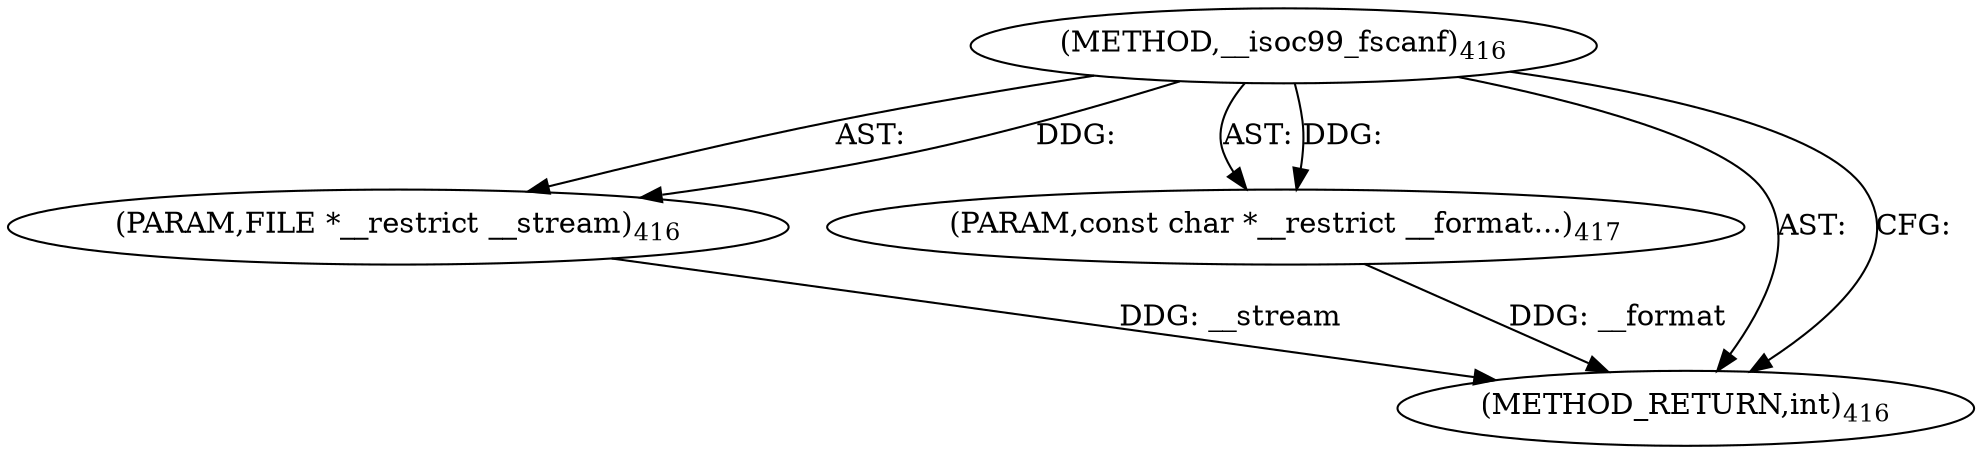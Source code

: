 digraph "__isoc99_fscanf" {  
"2571" [label = <(METHOD,__isoc99_fscanf)<SUB>416</SUB>> ]
"2572" [label = <(PARAM,FILE *__restrict __stream)<SUB>416</SUB>> ]
"2573" [label = <(PARAM,const char *__restrict __format...)<SUB>417</SUB>> ]
"2574" [label = <(METHOD_RETURN,int)<SUB>416</SUB>> ]
  "2571" -> "2572"  [ label = "AST: "] 
  "2571" -> "2573"  [ label = "AST: "] 
  "2571" -> "2574"  [ label = "AST: "] 
  "2571" -> "2574"  [ label = "CFG: "] 
  "2572" -> "2574"  [ label = "DDG: __stream"] 
  "2573" -> "2574"  [ label = "DDG: __format"] 
  "2571" -> "2572"  [ label = "DDG: "] 
  "2571" -> "2573"  [ label = "DDG: "] 
}
